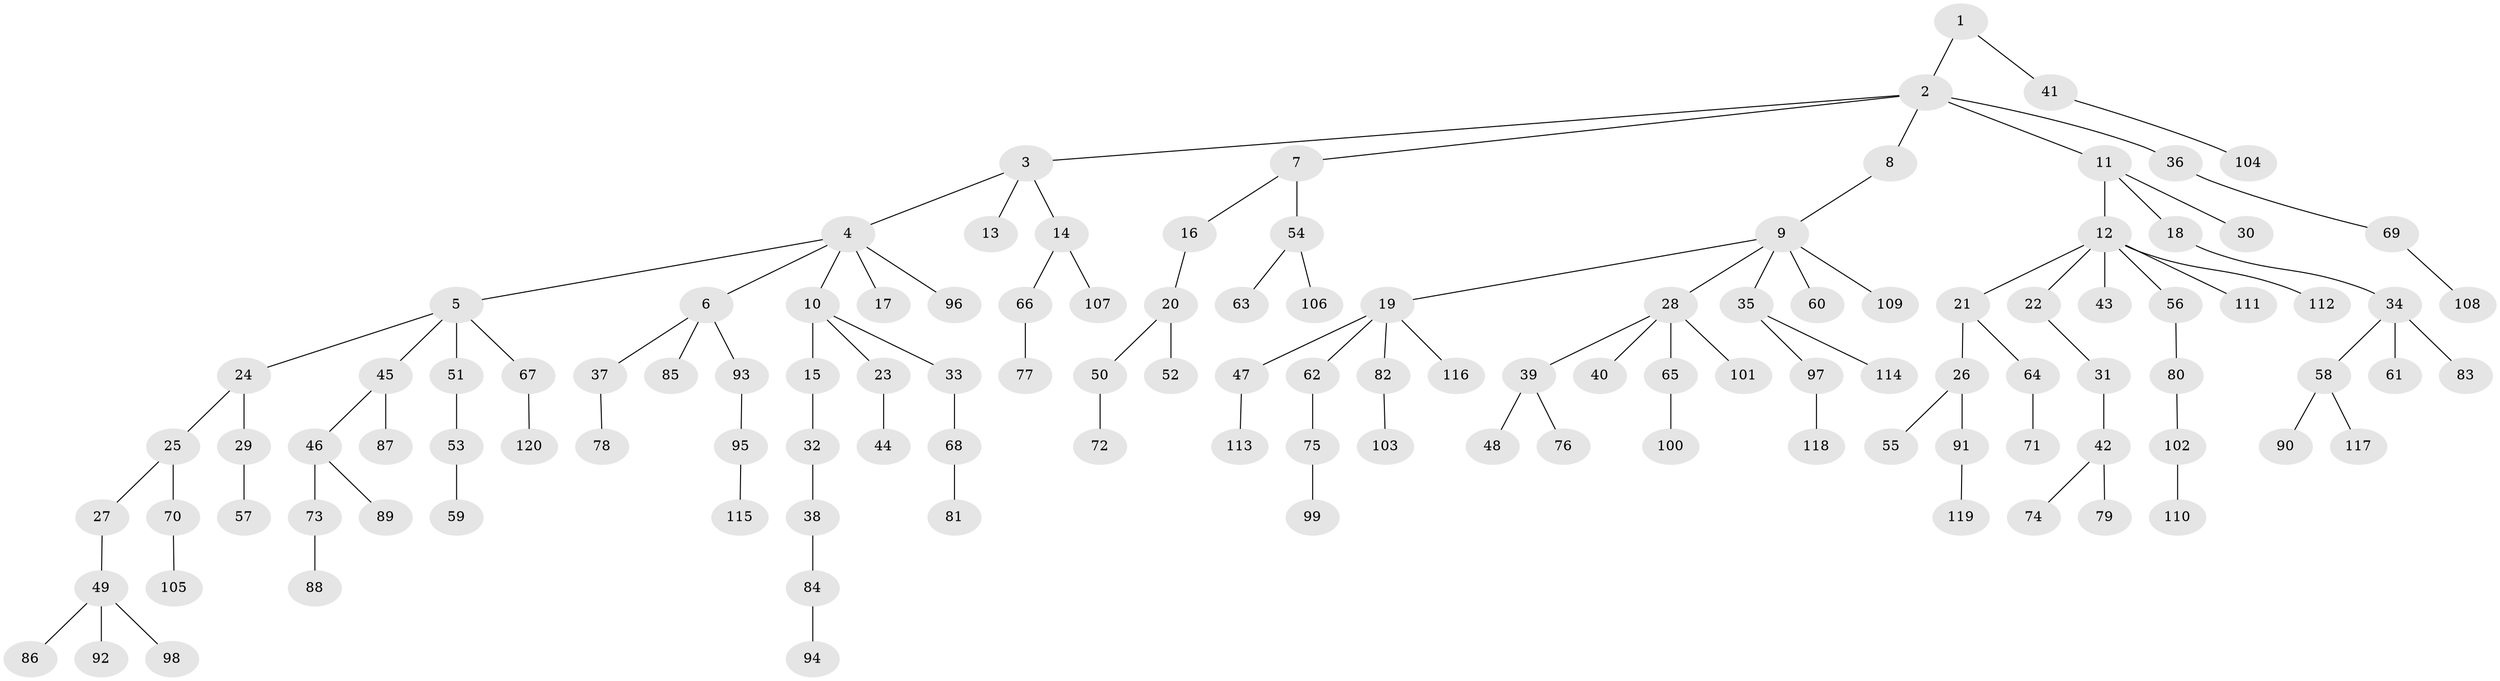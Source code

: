 // coarse degree distribution, {1: 0.6071428571428571, 2: 0.2619047619047619, 3: 0.03571428571428571, 5: 0.03571428571428571, 4: 0.023809523809523808, 19: 0.011904761904761904, 9: 0.011904761904761904, 11: 0.011904761904761904}
// Generated by graph-tools (version 1.1) at 2025/56/03/04/25 21:56:45]
// undirected, 120 vertices, 119 edges
graph export_dot {
graph [start="1"]
  node [color=gray90,style=filled];
  1;
  2;
  3;
  4;
  5;
  6;
  7;
  8;
  9;
  10;
  11;
  12;
  13;
  14;
  15;
  16;
  17;
  18;
  19;
  20;
  21;
  22;
  23;
  24;
  25;
  26;
  27;
  28;
  29;
  30;
  31;
  32;
  33;
  34;
  35;
  36;
  37;
  38;
  39;
  40;
  41;
  42;
  43;
  44;
  45;
  46;
  47;
  48;
  49;
  50;
  51;
  52;
  53;
  54;
  55;
  56;
  57;
  58;
  59;
  60;
  61;
  62;
  63;
  64;
  65;
  66;
  67;
  68;
  69;
  70;
  71;
  72;
  73;
  74;
  75;
  76;
  77;
  78;
  79;
  80;
  81;
  82;
  83;
  84;
  85;
  86;
  87;
  88;
  89;
  90;
  91;
  92;
  93;
  94;
  95;
  96;
  97;
  98;
  99;
  100;
  101;
  102;
  103;
  104;
  105;
  106;
  107;
  108;
  109;
  110;
  111;
  112;
  113;
  114;
  115;
  116;
  117;
  118;
  119;
  120;
  1 -- 2;
  1 -- 41;
  2 -- 3;
  2 -- 7;
  2 -- 8;
  2 -- 11;
  2 -- 36;
  3 -- 4;
  3 -- 13;
  3 -- 14;
  4 -- 5;
  4 -- 6;
  4 -- 10;
  4 -- 17;
  4 -- 96;
  5 -- 24;
  5 -- 45;
  5 -- 51;
  5 -- 67;
  6 -- 37;
  6 -- 85;
  6 -- 93;
  7 -- 16;
  7 -- 54;
  8 -- 9;
  9 -- 19;
  9 -- 28;
  9 -- 35;
  9 -- 60;
  9 -- 109;
  10 -- 15;
  10 -- 23;
  10 -- 33;
  11 -- 12;
  11 -- 18;
  11 -- 30;
  12 -- 21;
  12 -- 22;
  12 -- 43;
  12 -- 56;
  12 -- 111;
  12 -- 112;
  14 -- 66;
  14 -- 107;
  15 -- 32;
  16 -- 20;
  18 -- 34;
  19 -- 47;
  19 -- 62;
  19 -- 82;
  19 -- 116;
  20 -- 50;
  20 -- 52;
  21 -- 26;
  21 -- 64;
  22 -- 31;
  23 -- 44;
  24 -- 25;
  24 -- 29;
  25 -- 27;
  25 -- 70;
  26 -- 55;
  26 -- 91;
  27 -- 49;
  28 -- 39;
  28 -- 40;
  28 -- 65;
  28 -- 101;
  29 -- 57;
  31 -- 42;
  32 -- 38;
  33 -- 68;
  34 -- 58;
  34 -- 61;
  34 -- 83;
  35 -- 97;
  35 -- 114;
  36 -- 69;
  37 -- 78;
  38 -- 84;
  39 -- 48;
  39 -- 76;
  41 -- 104;
  42 -- 74;
  42 -- 79;
  45 -- 46;
  45 -- 87;
  46 -- 73;
  46 -- 89;
  47 -- 113;
  49 -- 86;
  49 -- 92;
  49 -- 98;
  50 -- 72;
  51 -- 53;
  53 -- 59;
  54 -- 63;
  54 -- 106;
  56 -- 80;
  58 -- 90;
  58 -- 117;
  62 -- 75;
  64 -- 71;
  65 -- 100;
  66 -- 77;
  67 -- 120;
  68 -- 81;
  69 -- 108;
  70 -- 105;
  73 -- 88;
  75 -- 99;
  80 -- 102;
  82 -- 103;
  84 -- 94;
  91 -- 119;
  93 -- 95;
  95 -- 115;
  97 -- 118;
  102 -- 110;
}

